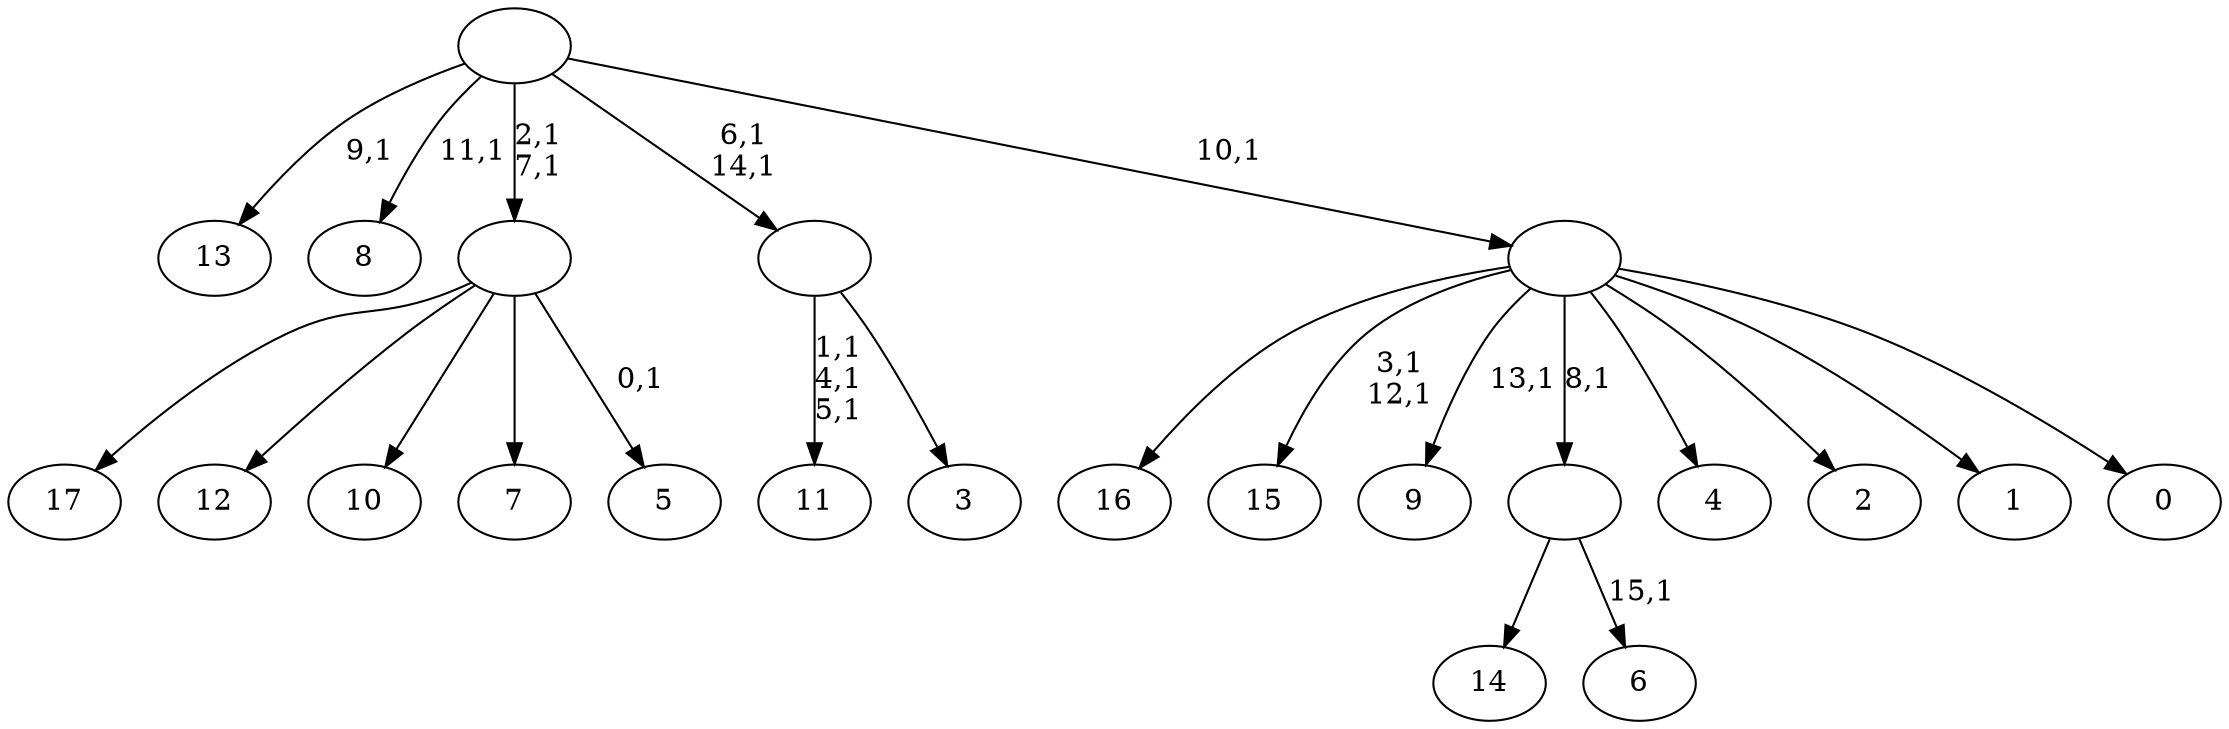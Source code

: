 digraph T {
	34 [label="17"]
	33 [label="16"]
	32 [label="15"]
	29 [label="14"]
	28 [label="13"]
	26 [label="12"]
	25 [label="11"]
	21 [label="10"]
	20 [label="9"]
	18 [label="8"]
	16 [label="7"]
	15 [label="6"]
	13 [label=""]
	12 [label="5"]
	10 [label=""]
	8 [label="4"]
	7 [label="3"]
	6 [label=""]
	4 [label="2"]
	3 [label="1"]
	2 [label="0"]
	1 [label=""]
	0 [label=""]
	13 -> 15 [label="15,1"]
	13 -> 29 [label=""]
	10 -> 12 [label="0,1"]
	10 -> 34 [label=""]
	10 -> 26 [label=""]
	10 -> 21 [label=""]
	10 -> 16 [label=""]
	6 -> 25 [label="1,1\n4,1\n5,1"]
	6 -> 7 [label=""]
	1 -> 20 [label="13,1"]
	1 -> 32 [label="3,1\n12,1"]
	1 -> 33 [label=""]
	1 -> 13 [label="8,1"]
	1 -> 8 [label=""]
	1 -> 4 [label=""]
	1 -> 3 [label=""]
	1 -> 2 [label=""]
	0 -> 6 [label="6,1\n14,1"]
	0 -> 10 [label="2,1\n7,1"]
	0 -> 18 [label="11,1"]
	0 -> 28 [label="9,1"]
	0 -> 1 [label="10,1"]
}
